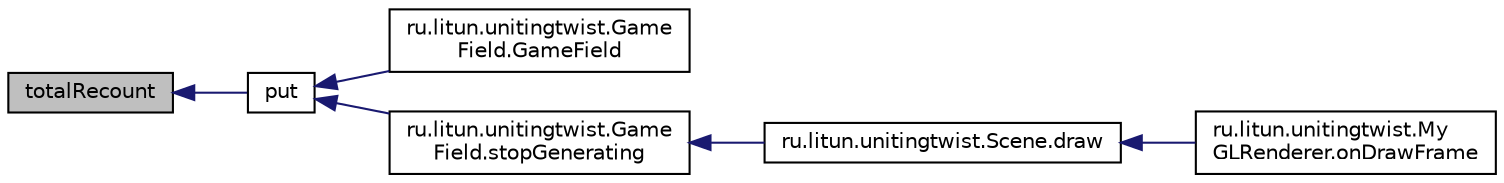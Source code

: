 digraph "totalRecount"
{
  edge [fontname="Helvetica",fontsize="10",labelfontname="Helvetica",labelfontsize="10"];
  node [fontname="Helvetica",fontsize="10",shape=record];
  rankdir="LR";
  Node66 [label="totalRecount",height=0.2,width=0.4,color="black", fillcolor="grey75", style="filled", fontcolor="black"];
  Node66 -> Node67 [dir="back",color="midnightblue",fontsize="10",style="solid"];
  Node67 [label="put",height=0.2,width=0.4,color="black", fillcolor="white", style="filled",URL="$classru_1_1litun_1_1unitingtwist_1_1_field_graph.html#ad00bb318775c75318a78b012a28a3cc8"];
  Node67 -> Node68 [dir="back",color="midnightblue",fontsize="10",style="solid"];
  Node68 [label="ru.litun.unitingtwist.Game\lField.GameField",height=0.2,width=0.4,color="black", fillcolor="white", style="filled",URL="$classru_1_1litun_1_1unitingtwist_1_1_game_field.html#a60249e68db18dd0bc0bd4f2f29281531"];
  Node67 -> Node69 [dir="back",color="midnightblue",fontsize="10",style="solid"];
  Node69 [label="ru.litun.unitingtwist.Game\lField.stopGenerating",height=0.2,width=0.4,color="black", fillcolor="white", style="filled",URL="$classru_1_1litun_1_1unitingtwist_1_1_game_field.html#a28a9f1f8fa9987e78b712b22aa8792a3"];
  Node69 -> Node70 [dir="back",color="midnightblue",fontsize="10",style="solid"];
  Node70 [label="ru.litun.unitingtwist.Scene.draw",height=0.2,width=0.4,color="black", fillcolor="white", style="filled",URL="$classru_1_1litun_1_1unitingtwist_1_1_scene.html#ace8a0d2a4e41b6d83897d48fd91a7ab3"];
  Node70 -> Node71 [dir="back",color="midnightblue",fontsize="10",style="solid"];
  Node71 [label="ru.litun.unitingtwist.My\lGLRenderer.onDrawFrame",height=0.2,width=0.4,color="black", fillcolor="white", style="filled",URL="$classru_1_1litun_1_1unitingtwist_1_1_my_g_l_renderer.html#aba4bf3428902adb204d17703e7afcbc9"];
}
